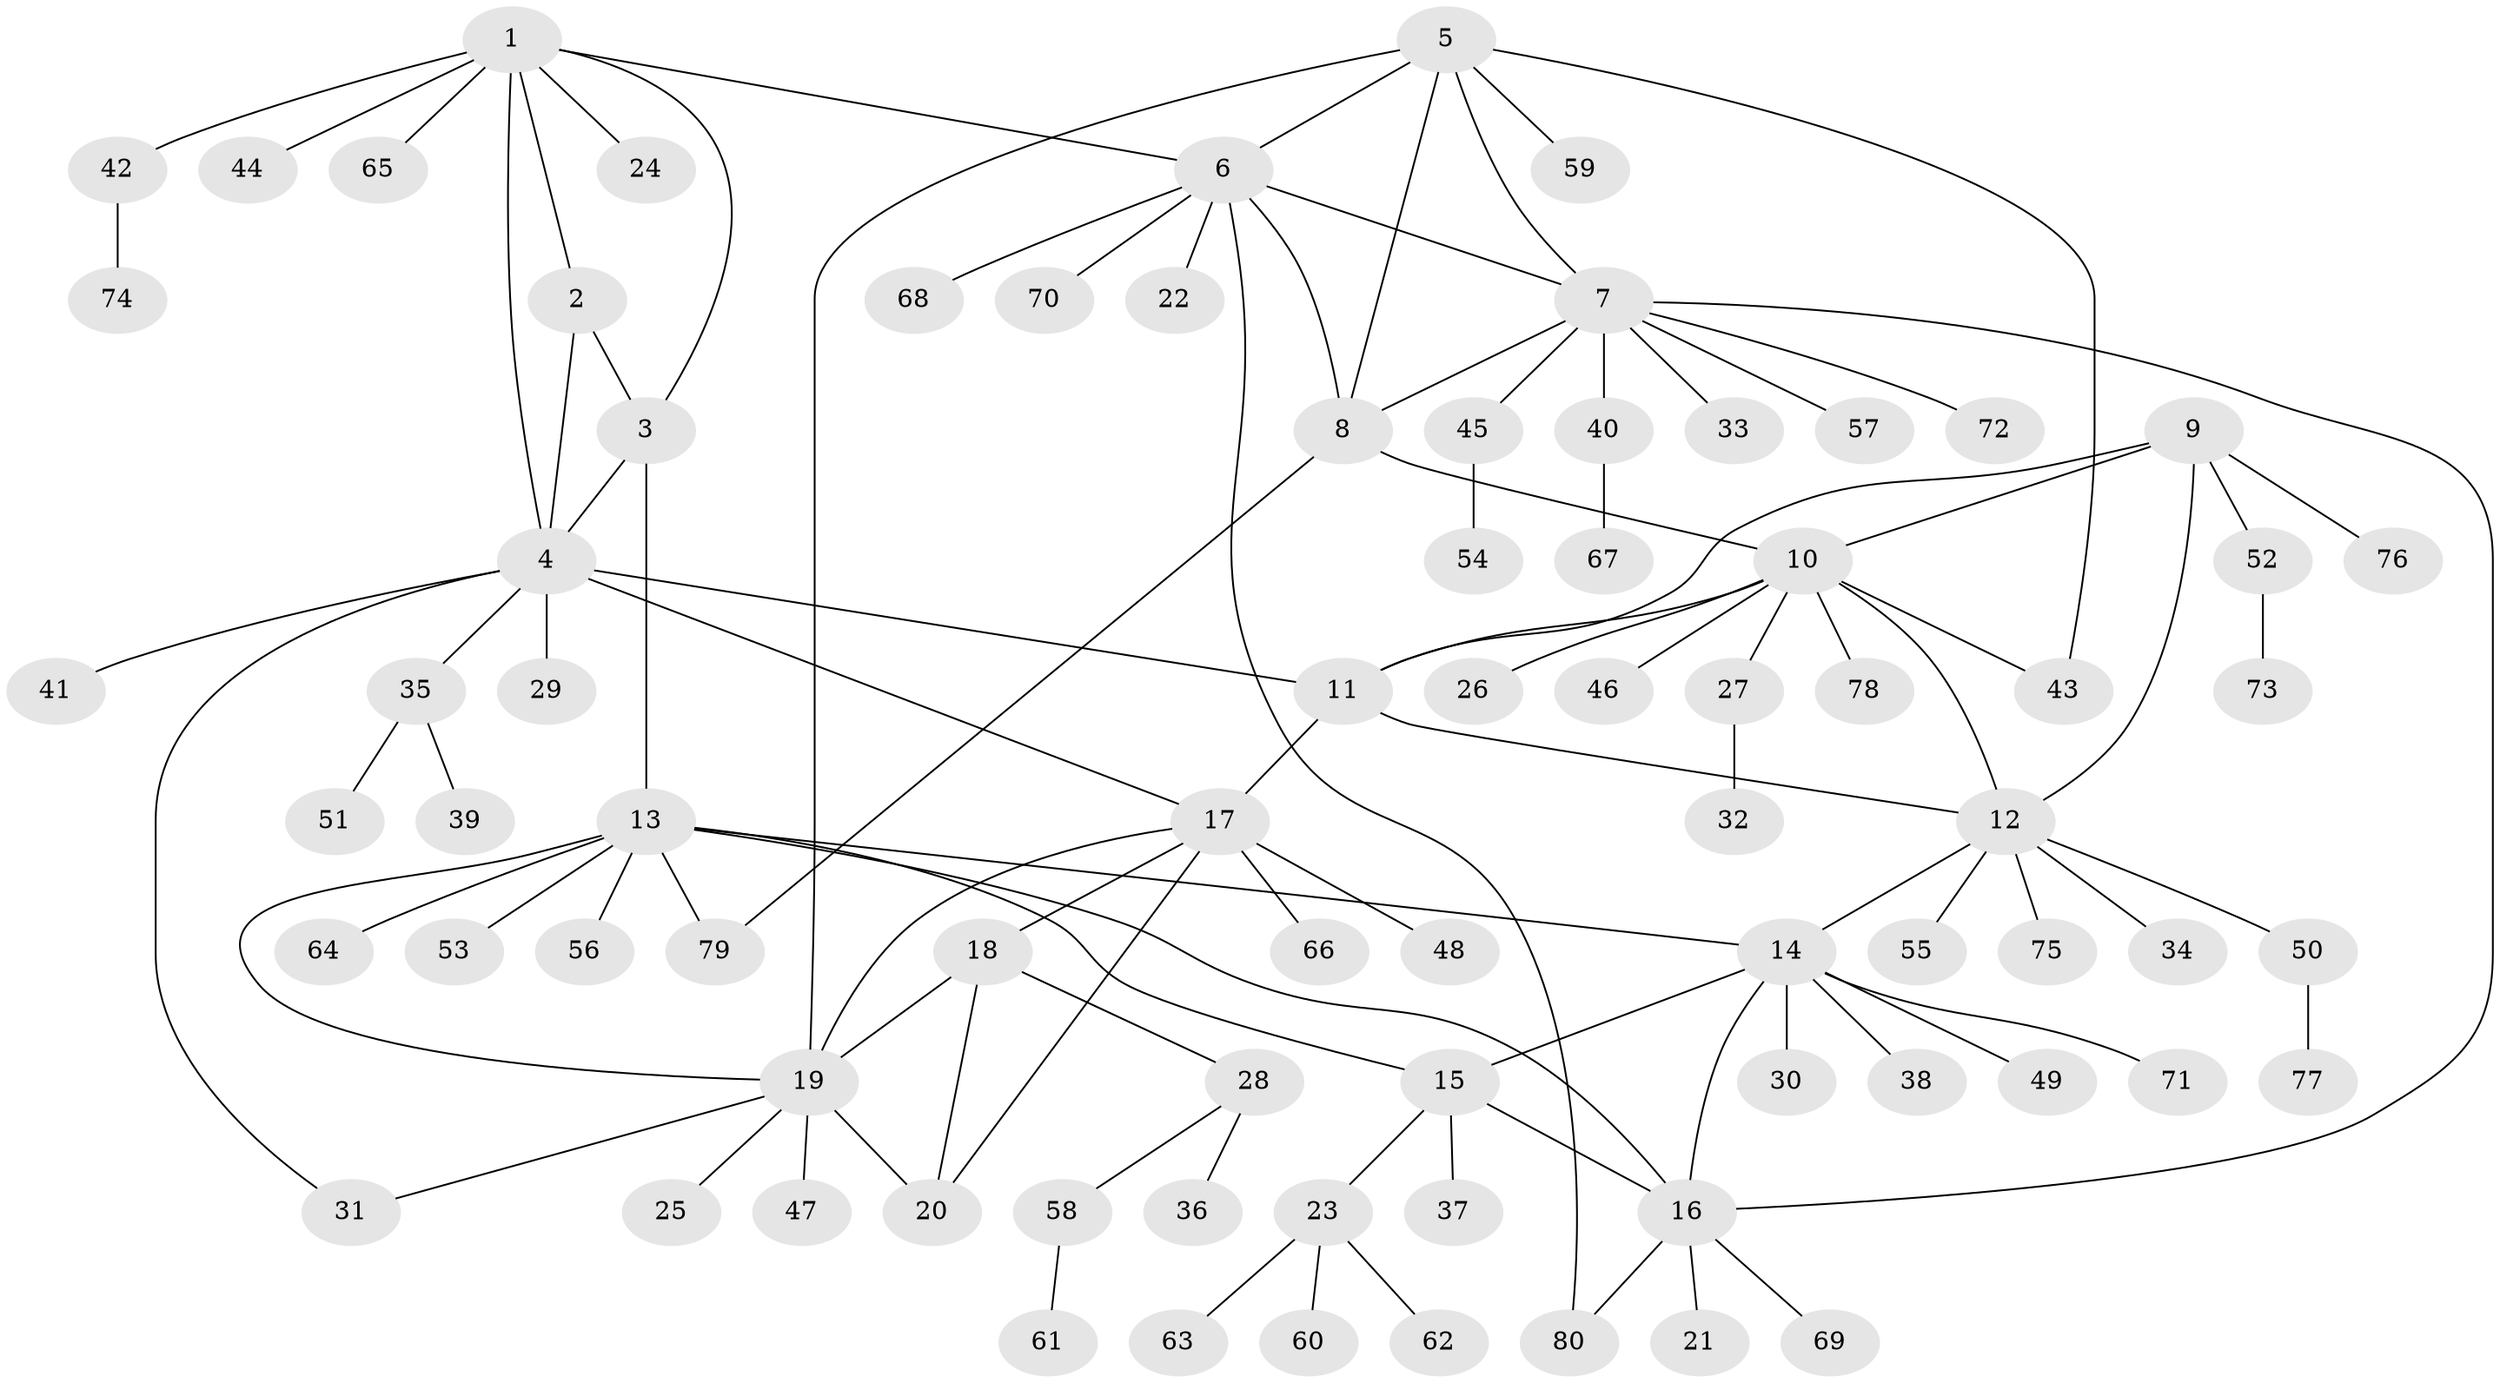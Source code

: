 // coarse degree distribution, {3: 0.03125, 6: 0.1875, 2: 0.15625, 5: 0.125, 4: 0.09375, 1: 0.40625}
// Generated by graph-tools (version 1.1) at 2025/37/03/04/25 23:37:42]
// undirected, 80 vertices, 104 edges
graph export_dot {
  node [color=gray90,style=filled];
  1;
  2;
  3;
  4;
  5;
  6;
  7;
  8;
  9;
  10;
  11;
  12;
  13;
  14;
  15;
  16;
  17;
  18;
  19;
  20;
  21;
  22;
  23;
  24;
  25;
  26;
  27;
  28;
  29;
  30;
  31;
  32;
  33;
  34;
  35;
  36;
  37;
  38;
  39;
  40;
  41;
  42;
  43;
  44;
  45;
  46;
  47;
  48;
  49;
  50;
  51;
  52;
  53;
  54;
  55;
  56;
  57;
  58;
  59;
  60;
  61;
  62;
  63;
  64;
  65;
  66;
  67;
  68;
  69;
  70;
  71;
  72;
  73;
  74;
  75;
  76;
  77;
  78;
  79;
  80;
  1 -- 2;
  1 -- 3;
  1 -- 4;
  1 -- 6;
  1 -- 24;
  1 -- 42;
  1 -- 44;
  1 -- 65;
  2 -- 3;
  2 -- 4;
  3 -- 4;
  3 -- 13;
  4 -- 11;
  4 -- 17;
  4 -- 29;
  4 -- 31;
  4 -- 35;
  4 -- 41;
  5 -- 6;
  5 -- 7;
  5 -- 8;
  5 -- 19;
  5 -- 43;
  5 -- 59;
  6 -- 7;
  6 -- 8;
  6 -- 22;
  6 -- 68;
  6 -- 70;
  6 -- 80;
  7 -- 8;
  7 -- 16;
  7 -- 33;
  7 -- 40;
  7 -- 45;
  7 -- 57;
  7 -- 72;
  8 -- 10;
  8 -- 79;
  9 -- 10;
  9 -- 11;
  9 -- 12;
  9 -- 52;
  9 -- 76;
  10 -- 11;
  10 -- 12;
  10 -- 26;
  10 -- 27;
  10 -- 43;
  10 -- 46;
  10 -- 78;
  11 -- 12;
  11 -- 17;
  12 -- 14;
  12 -- 34;
  12 -- 50;
  12 -- 55;
  12 -- 75;
  13 -- 14;
  13 -- 15;
  13 -- 16;
  13 -- 19;
  13 -- 53;
  13 -- 56;
  13 -- 64;
  13 -- 79;
  14 -- 15;
  14 -- 16;
  14 -- 30;
  14 -- 38;
  14 -- 49;
  14 -- 71;
  15 -- 16;
  15 -- 23;
  15 -- 37;
  16 -- 21;
  16 -- 69;
  16 -- 80;
  17 -- 18;
  17 -- 19;
  17 -- 20;
  17 -- 48;
  17 -- 66;
  18 -- 19;
  18 -- 20;
  18 -- 28;
  19 -- 20;
  19 -- 25;
  19 -- 31;
  19 -- 47;
  23 -- 60;
  23 -- 62;
  23 -- 63;
  27 -- 32;
  28 -- 36;
  28 -- 58;
  35 -- 39;
  35 -- 51;
  40 -- 67;
  42 -- 74;
  45 -- 54;
  50 -- 77;
  52 -- 73;
  58 -- 61;
}
